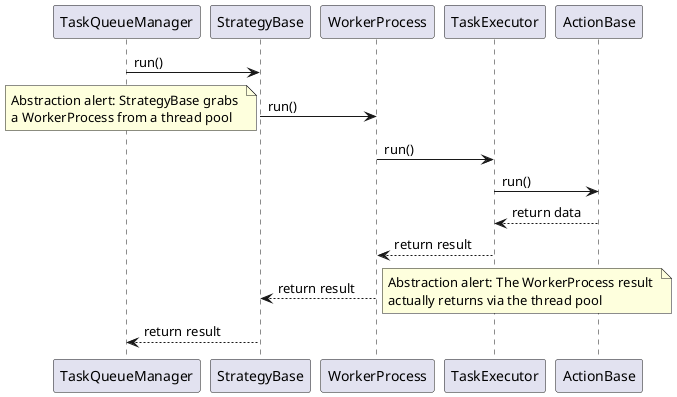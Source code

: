 @startuml
TaskQueueManager->StrategyBase: run()
StrategyBase->WorkerProcess: run()
note left: Abstraction alert: StrategyBase grabs \na WorkerProcess from a thread pool
WorkerProcess->TaskExecutor: run()
TaskExecutor->ActionBase: run()
ActionBase-->TaskExecutor: return data
TaskExecutor-->WorkerProcess: return result
WorkerProcess-->StrategyBase: return result
note right: Abstraction alert: The WorkerProcess result \nactually returns via the thread pool
StrategyBase-->TaskQueueManager: return result
@enduml
